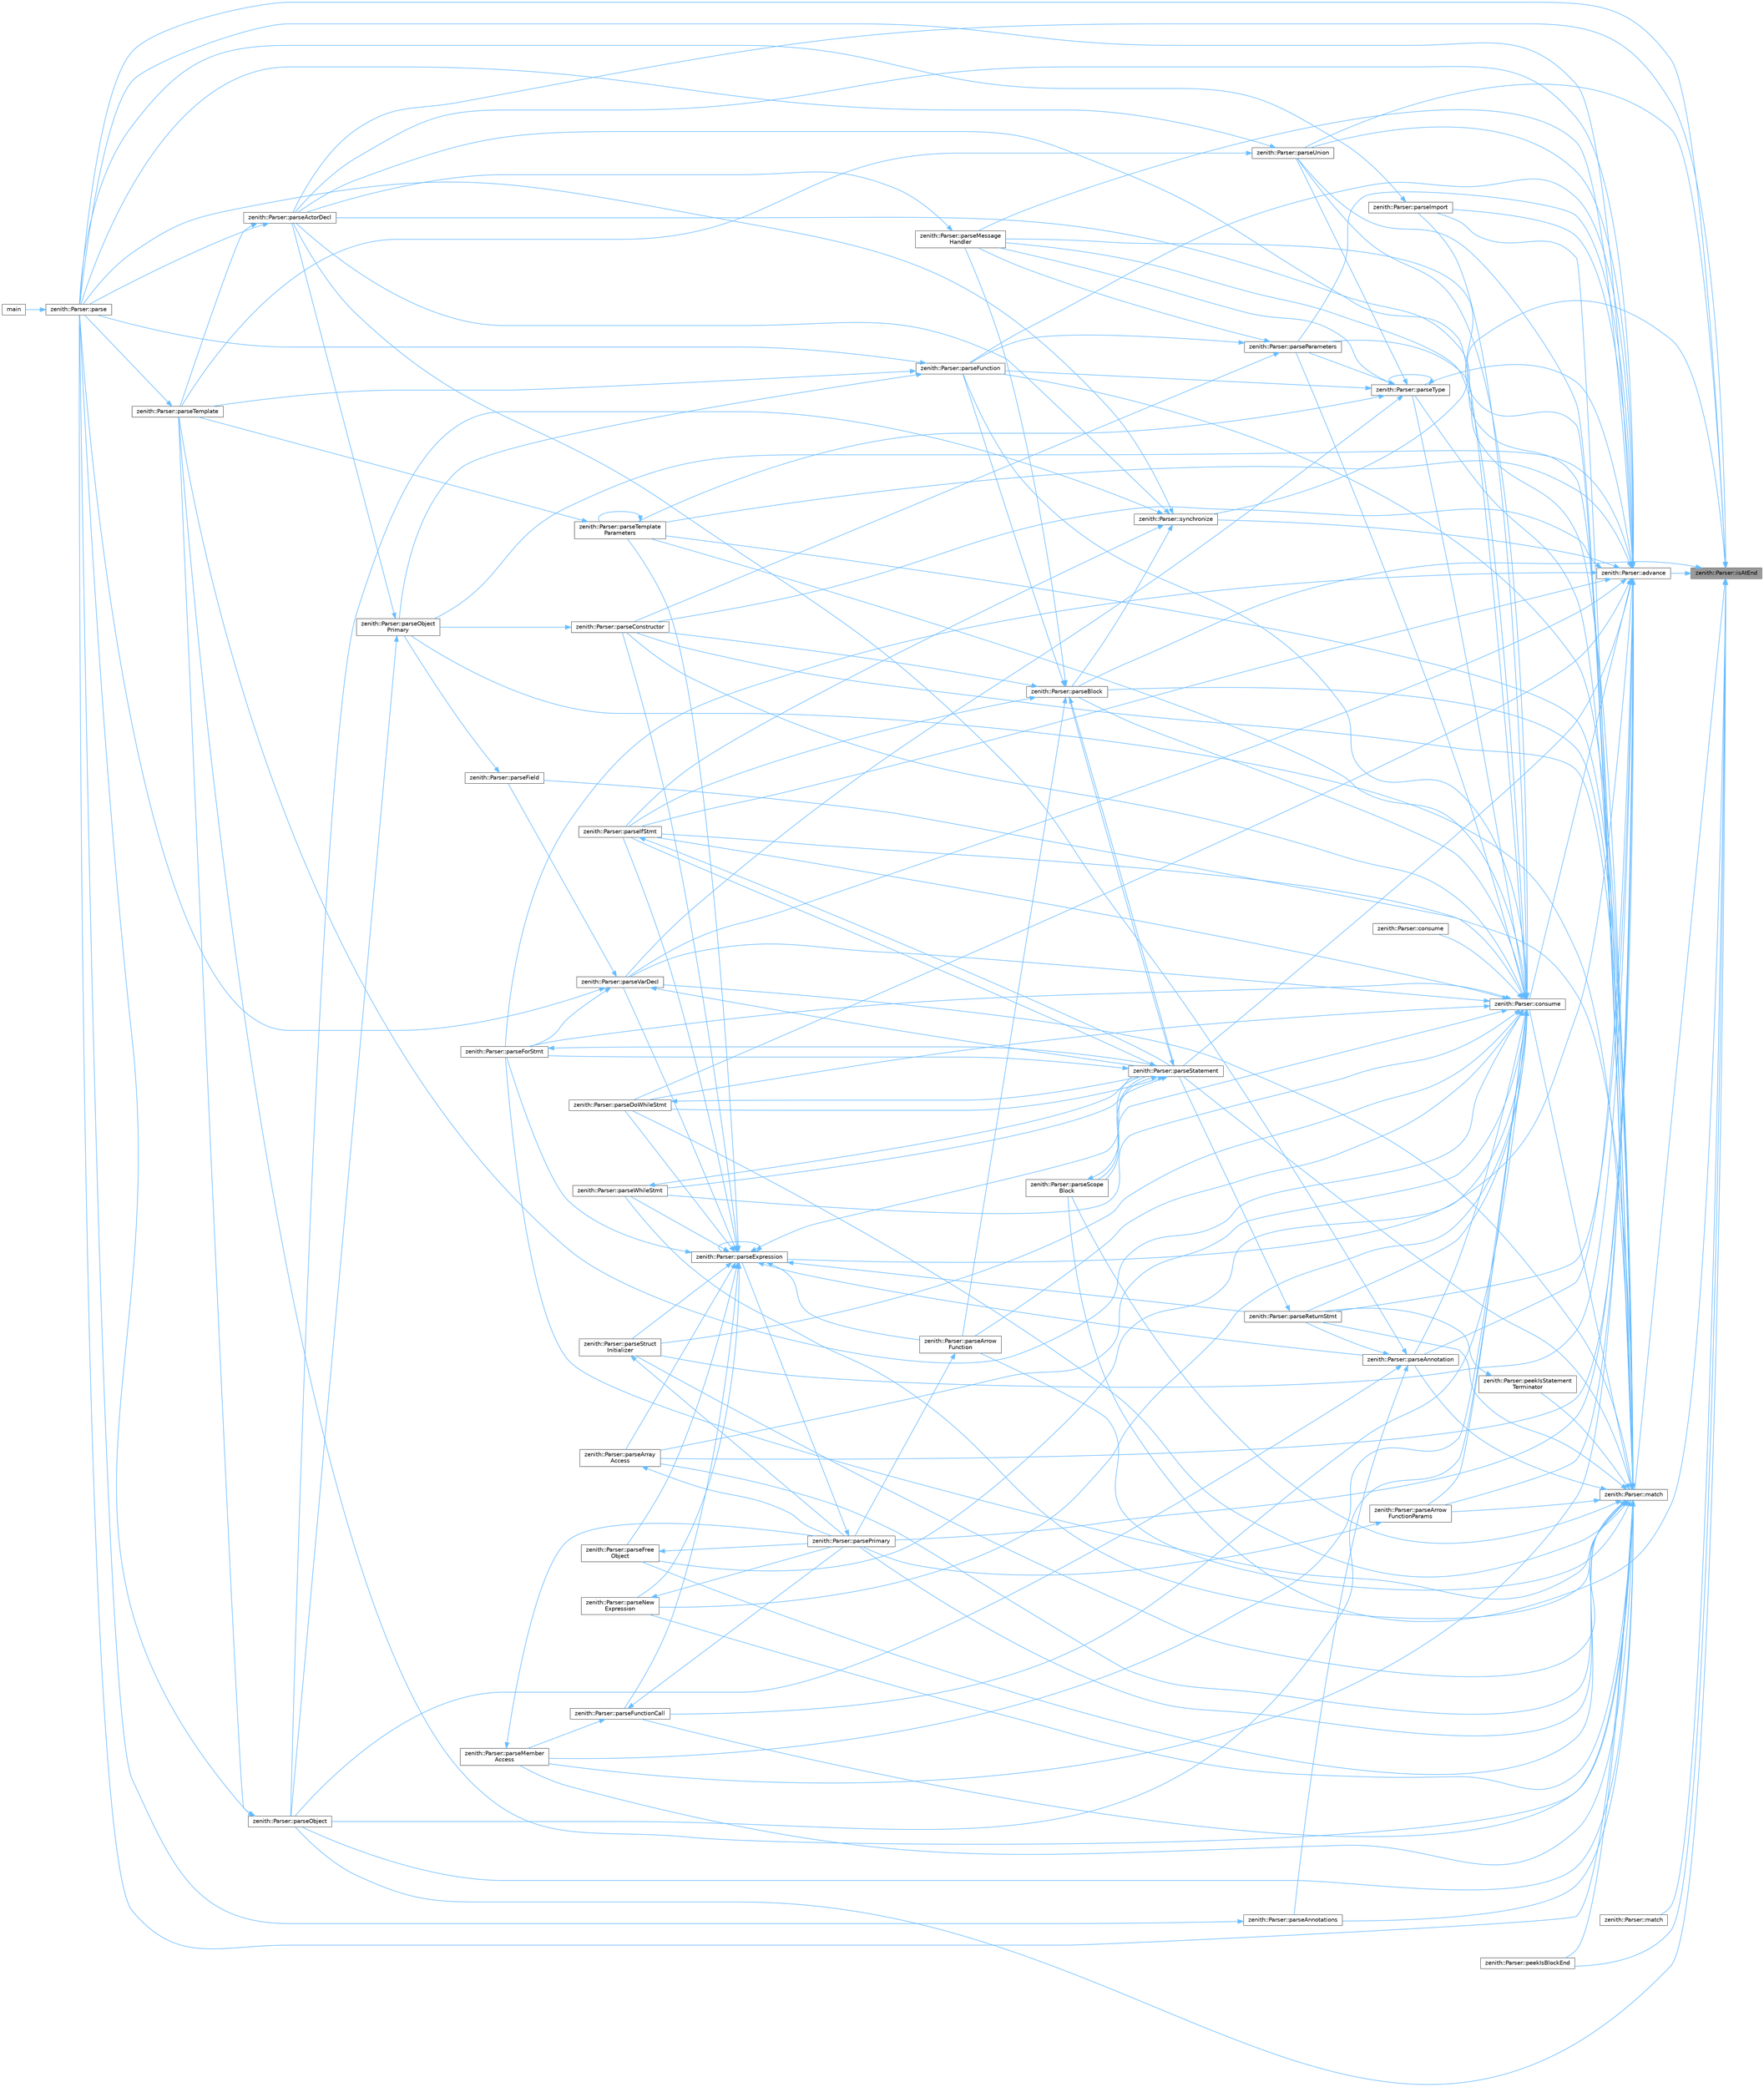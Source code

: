 digraph "zenith::Parser::isAtEnd"
{
 // LATEX_PDF_SIZE
  bgcolor="transparent";
  edge [fontname=Helvetica,fontsize=10,labelfontname=Helvetica,labelfontsize=10];
  node [fontname=Helvetica,fontsize=10,shape=box,height=0.2,width=0.4];
  rankdir="RL";
  Node1 [id="Node000001",label="zenith::Parser::isAtEnd",height=0.2,width=0.4,color="gray40", fillcolor="grey60", style="filled", fontcolor="black",tooltip=" "];
  Node1 -> Node2 [id="edge1_Node000001_Node000002",dir="back",color="steelblue1",style="solid",tooltip=" "];
  Node2 [id="Node000002",label="zenith::Parser::advance",height=0.2,width=0.4,color="grey40", fillcolor="white", style="filled",URL="$classzenith_1_1_parser.html#a9639927866a398781d4c1d205da431d8",tooltip=" "];
  Node2 -> Node3 [id="edge2_Node000002_Node000003",dir="back",color="steelblue1",style="solid",tooltip=" "];
  Node3 [id="Node000003",label="zenith::Parser::consume",height=0.2,width=0.4,color="grey40", fillcolor="white", style="filled",URL="$classzenith_1_1_parser.html#a729f5bdd53b7be97e8f5f3fb28f64249",tooltip=" "];
  Node3 -> Node4 [id="edge3_Node000003_Node000004",dir="back",color="steelblue1",style="solid",tooltip=" "];
  Node4 [id="Node000004",label="zenith::Parser::consume",height=0.2,width=0.4,color="grey40", fillcolor="white", style="filled",URL="$classzenith_1_1_parser.html#ae8bea8eb42ace787099de87aa294dd33",tooltip=" "];
  Node3 -> Node5 [id="edge4_Node000003_Node000005",dir="back",color="steelblue1",style="solid",tooltip=" "];
  Node5 [id="Node000005",label="zenith::Parser::parseActorDecl",height=0.2,width=0.4,color="grey40", fillcolor="white", style="filled",URL="$classzenith_1_1_parser.html#add98eda497298f55d63689af29839db6",tooltip=" "];
  Node5 -> Node6 [id="edge5_Node000005_Node000006",dir="back",color="steelblue1",style="solid",tooltip=" "];
  Node6 [id="Node000006",label="zenith::Parser::parse",height=0.2,width=0.4,color="grey40", fillcolor="white", style="filled",URL="$classzenith_1_1_parser.html#ad56141bb79abcda2cb032137f51d44c6",tooltip=" "];
  Node6 -> Node7 [id="edge6_Node000006_Node000007",dir="back",color="steelblue1",style="solid",tooltip=" "];
  Node7 [id="Node000007",label="main",height=0.2,width=0.4,color="grey40", fillcolor="white", style="filled",URL="$main_8cpp.html#a0ddf1224851353fc92bfbff6f499fa97",tooltip=" "];
  Node5 -> Node8 [id="edge7_Node000005_Node000008",dir="back",color="steelblue1",style="solid",tooltip=" "];
  Node8 [id="Node000008",label="zenith::Parser::parseTemplate",height=0.2,width=0.4,color="grey40", fillcolor="white", style="filled",URL="$classzenith_1_1_parser.html#ac8ba31b8067fb7325c47b2b85e51abe1",tooltip=" "];
  Node8 -> Node6 [id="edge8_Node000008_Node000006",dir="back",color="steelblue1",style="solid",tooltip=" "];
  Node3 -> Node9 [id="edge9_Node000003_Node000009",dir="back",color="steelblue1",style="solid",tooltip=" "];
  Node9 [id="Node000009",label="zenith::Parser::parseAnnotation",height=0.2,width=0.4,color="grey40", fillcolor="white", style="filled",URL="$classzenith_1_1_parser.html#afff2e82900309df63d9aa89f4d3e31d6",tooltip=" "];
  Node9 -> Node5 [id="edge10_Node000009_Node000005",dir="back",color="steelblue1",style="solid",tooltip=" "];
  Node9 -> Node10 [id="edge11_Node000009_Node000010",dir="back",color="steelblue1",style="solid",tooltip=" "];
  Node10 [id="Node000010",label="zenith::Parser::parseAnnotations",height=0.2,width=0.4,color="grey40", fillcolor="white", style="filled",URL="$classzenith_1_1_parser.html#a13606ea02073ecca24a045f676b58518",tooltip=" "];
  Node10 -> Node6 [id="edge12_Node000010_Node000006",dir="back",color="steelblue1",style="solid",tooltip=" "];
  Node9 -> Node11 [id="edge13_Node000009_Node000011",dir="back",color="steelblue1",style="solid",tooltip=" "];
  Node11 [id="Node000011",label="zenith::Parser::parseObject",height=0.2,width=0.4,color="grey40", fillcolor="white", style="filled",URL="$classzenith_1_1_parser.html#abfe2e0682adcad95cc77595ec52bd4da",tooltip=" "];
  Node11 -> Node6 [id="edge14_Node000011_Node000006",dir="back",color="steelblue1",style="solid",tooltip=" "];
  Node11 -> Node8 [id="edge15_Node000011_Node000008",dir="back",color="steelblue1",style="solid",tooltip=" "];
  Node9 -> Node12 [id="edge16_Node000009_Node000012",dir="back",color="steelblue1",style="solid",tooltip=" "];
  Node12 [id="Node000012",label="zenith::Parser::parseReturnStmt",height=0.2,width=0.4,color="grey40", fillcolor="white", style="filled",URL="$classzenith_1_1_parser.html#a5e026e55d4a57bea1b5ffa7d3b5e93a8",tooltip=" "];
  Node12 -> Node13 [id="edge17_Node000012_Node000013",dir="back",color="steelblue1",style="solid",tooltip=" "];
  Node13 [id="Node000013",label="zenith::Parser::parseStatement",height=0.2,width=0.4,color="grey40", fillcolor="white", style="filled",URL="$classzenith_1_1_parser.html#ada8dc19e8cb4a0f1b37d3ef6a2eb3f9d",tooltip=" "];
  Node13 -> Node14 [id="edge18_Node000013_Node000014",dir="back",color="steelblue1",style="solid",tooltip=" "];
  Node14 [id="Node000014",label="zenith::Parser::parseBlock",height=0.2,width=0.4,color="grey40", fillcolor="white", style="filled",URL="$classzenith_1_1_parser.html#afed5c18e77fc012fe5db9f9e6175e642",tooltip=" "];
  Node14 -> Node15 [id="edge19_Node000014_Node000015",dir="back",color="steelblue1",style="solid",tooltip=" "];
  Node15 [id="Node000015",label="zenith::Parser::parseArrow\lFunction",height=0.2,width=0.4,color="grey40", fillcolor="white", style="filled",URL="$classzenith_1_1_parser.html#a7ea0f8e309ed2fbdf1a9e2ebfa2fbf8d",tooltip=" "];
  Node15 -> Node16 [id="edge20_Node000015_Node000016",dir="back",color="steelblue1",style="solid",tooltip=" "];
  Node16 [id="Node000016",label="zenith::Parser::parsePrimary",height=0.2,width=0.4,color="grey40", fillcolor="white", style="filled",URL="$classzenith_1_1_parser.html#a9425b18adfbb62629ae5ea654addc7cb",tooltip=" "];
  Node16 -> Node17 [id="edge21_Node000016_Node000017",dir="back",color="steelblue1",style="solid",tooltip=" "];
  Node17 [id="Node000017",label="zenith::Parser::parseExpression",height=0.2,width=0.4,color="grey40", fillcolor="white", style="filled",URL="$classzenith_1_1_parser.html#a239906fd51d54598f6d3dcc18d97b6b9",tooltip=" "];
  Node17 -> Node9 [id="edge22_Node000017_Node000009",dir="back",color="steelblue1",style="solid",tooltip=" "];
  Node17 -> Node18 [id="edge23_Node000017_Node000018",dir="back",color="steelblue1",style="solid",tooltip=" "];
  Node18 [id="Node000018",label="zenith::Parser::parseArray\lAccess",height=0.2,width=0.4,color="grey40", fillcolor="white", style="filled",URL="$classzenith_1_1_parser.html#ad32b5cfe98f909cade9216d65b046f58",tooltip=" "];
  Node18 -> Node16 [id="edge24_Node000018_Node000016",dir="back",color="steelblue1",style="solid",tooltip=" "];
  Node17 -> Node15 [id="edge25_Node000017_Node000015",dir="back",color="steelblue1",style="solid",tooltip=" "];
  Node17 -> Node19 [id="edge26_Node000017_Node000019",dir="back",color="steelblue1",style="solid",tooltip=" "];
  Node19 [id="Node000019",label="zenith::Parser::parseConstructor",height=0.2,width=0.4,color="grey40", fillcolor="white", style="filled",URL="$classzenith_1_1_parser.html#ae37a2b420e456af55c07efd04676b4af",tooltip=" "];
  Node19 -> Node20 [id="edge27_Node000019_Node000020",dir="back",color="steelblue1",style="solid",tooltip=" "];
  Node20 [id="Node000020",label="zenith::Parser::parseObject\lPrimary",height=0.2,width=0.4,color="grey40", fillcolor="white", style="filled",URL="$classzenith_1_1_parser.html#a74f0f075ac6a9a7935b8b0b20bd1f3ef",tooltip=" "];
  Node20 -> Node5 [id="edge28_Node000020_Node000005",dir="back",color="steelblue1",style="solid",tooltip=" "];
  Node20 -> Node11 [id="edge29_Node000020_Node000011",dir="back",color="steelblue1",style="solid",tooltip=" "];
  Node17 -> Node21 [id="edge30_Node000017_Node000021",dir="back",color="steelblue1",style="solid",tooltip=" "];
  Node21 [id="Node000021",label="zenith::Parser::parseDoWhileStmt",height=0.2,width=0.4,color="grey40", fillcolor="white", style="filled",URL="$classzenith_1_1_parser.html#a17d038fc7ad2c0dac1b038889f4426ca",tooltip=" "];
  Node21 -> Node13 [id="edge31_Node000021_Node000013",dir="back",color="steelblue1",style="solid",tooltip=" "];
  Node17 -> Node17 [id="edge32_Node000017_Node000017",dir="back",color="steelblue1",style="solid",tooltip=" "];
  Node17 -> Node22 [id="edge33_Node000017_Node000022",dir="back",color="steelblue1",style="solid",tooltip=" "];
  Node22 [id="Node000022",label="zenith::Parser::parseForStmt",height=0.2,width=0.4,color="grey40", fillcolor="white", style="filled",URL="$classzenith_1_1_parser.html#ab8ae32b49e1a7d1492f14c6b381aa52b",tooltip=" "];
  Node22 -> Node13 [id="edge34_Node000022_Node000013",dir="back",color="steelblue1",style="solid",tooltip=" "];
  Node17 -> Node23 [id="edge35_Node000017_Node000023",dir="back",color="steelblue1",style="solid",tooltip=" "];
  Node23 [id="Node000023",label="zenith::Parser::parseFree\lObject",height=0.2,width=0.4,color="grey40", fillcolor="white", style="filled",URL="$classzenith_1_1_parser.html#a697fe5477ca0023efdefd6e66f4e0a49",tooltip=" "];
  Node23 -> Node16 [id="edge36_Node000023_Node000016",dir="back",color="steelblue1",style="solid",tooltip=" "];
  Node17 -> Node24 [id="edge37_Node000017_Node000024",dir="back",color="steelblue1",style="solid",tooltip=" "];
  Node24 [id="Node000024",label="zenith::Parser::parseFunctionCall",height=0.2,width=0.4,color="grey40", fillcolor="white", style="filled",URL="$classzenith_1_1_parser.html#ae2442c2e624e13794605b1ff56047ee8",tooltip=" "];
  Node24 -> Node25 [id="edge38_Node000024_Node000025",dir="back",color="steelblue1",style="solid",tooltip=" "];
  Node25 [id="Node000025",label="zenith::Parser::parseMember\lAccess",height=0.2,width=0.4,color="grey40", fillcolor="white", style="filled",URL="$classzenith_1_1_parser.html#a5f581f39453bce8e553d9d96c5c8d0d2",tooltip=" "];
  Node25 -> Node16 [id="edge39_Node000025_Node000016",dir="back",color="steelblue1",style="solid",tooltip=" "];
  Node24 -> Node16 [id="edge40_Node000024_Node000016",dir="back",color="steelblue1",style="solid",tooltip=" "];
  Node17 -> Node26 [id="edge41_Node000017_Node000026",dir="back",color="steelblue1",style="solid",tooltip=" "];
  Node26 [id="Node000026",label="zenith::Parser::parseIfStmt",height=0.2,width=0.4,color="grey40", fillcolor="white", style="filled",URL="$classzenith_1_1_parser.html#a6086729ddce119c88e10fe622d069d8f",tooltip=" "];
  Node26 -> Node13 [id="edge42_Node000026_Node000013",dir="back",color="steelblue1",style="solid",tooltip=" "];
  Node17 -> Node27 [id="edge43_Node000017_Node000027",dir="back",color="steelblue1",style="solid",tooltip=" "];
  Node27 [id="Node000027",label="zenith::Parser::parseNew\lExpression",height=0.2,width=0.4,color="grey40", fillcolor="white", style="filled",URL="$classzenith_1_1_parser.html#aa984ed730ca80620a7033d259b6faea5",tooltip=" "];
  Node27 -> Node16 [id="edge44_Node000027_Node000016",dir="back",color="steelblue1",style="solid",tooltip=" "];
  Node17 -> Node12 [id="edge45_Node000017_Node000012",dir="back",color="steelblue1",style="solid",tooltip=" "];
  Node17 -> Node13 [id="edge46_Node000017_Node000013",dir="back",color="steelblue1",style="solid",tooltip=" "];
  Node17 -> Node28 [id="edge47_Node000017_Node000028",dir="back",color="steelblue1",style="solid",tooltip=" "];
  Node28 [id="Node000028",label="zenith::Parser::parseStruct\lInitializer",height=0.2,width=0.4,color="grey40", fillcolor="white", style="filled",URL="$classzenith_1_1_parser.html#a4646bbfa2a663abbc777ae26d44e9522",tooltip=" "];
  Node28 -> Node16 [id="edge48_Node000028_Node000016",dir="back",color="steelblue1",style="solid",tooltip=" "];
  Node17 -> Node29 [id="edge49_Node000017_Node000029",dir="back",color="steelblue1",style="solid",tooltip=" "];
  Node29 [id="Node000029",label="zenith::Parser::parseTemplate\lParameters",height=0.2,width=0.4,color="grey40", fillcolor="white", style="filled",URL="$classzenith_1_1_parser.html#aa809de3ebc29d840ad9bc99c0b6ce956",tooltip=" "];
  Node29 -> Node8 [id="edge50_Node000029_Node000008",dir="back",color="steelblue1",style="solid",tooltip=" "];
  Node29 -> Node29 [id="edge51_Node000029_Node000029",dir="back",color="steelblue1",style="solid",tooltip=" "];
  Node17 -> Node30 [id="edge52_Node000017_Node000030",dir="back",color="steelblue1",style="solid",tooltip=" "];
  Node30 [id="Node000030",label="zenith::Parser::parseVarDecl",height=0.2,width=0.4,color="grey40", fillcolor="white", style="filled",URL="$classzenith_1_1_parser.html#a4846f1e07a0155bb95bfee2888cd4e49",tooltip=" "];
  Node30 -> Node6 [id="edge53_Node000030_Node000006",dir="back",color="steelblue1",style="solid",tooltip=" "];
  Node30 -> Node31 [id="edge54_Node000030_Node000031",dir="back",color="steelblue1",style="solid",tooltip=" "];
  Node31 [id="Node000031",label="zenith::Parser::parseField",height=0.2,width=0.4,color="grey40", fillcolor="white", style="filled",URL="$classzenith_1_1_parser.html#a12db59c0397e2ec966e47382f55b4ab8",tooltip=" "];
  Node31 -> Node20 [id="edge55_Node000031_Node000020",dir="back",color="steelblue1",style="solid",tooltip=" "];
  Node30 -> Node22 [id="edge56_Node000030_Node000022",dir="back",color="steelblue1",style="solid",tooltip=" "];
  Node30 -> Node13 [id="edge57_Node000030_Node000013",dir="back",color="steelblue1",style="solid",tooltip=" "];
  Node17 -> Node32 [id="edge58_Node000017_Node000032",dir="back",color="steelblue1",style="solid",tooltip=" "];
  Node32 [id="Node000032",label="zenith::Parser::parseWhileStmt",height=0.2,width=0.4,color="grey40", fillcolor="white", style="filled",URL="$classzenith_1_1_parser.html#a6f8fd13014d6a0e82f53ce08a8f9766d",tooltip=" "];
  Node32 -> Node13 [id="edge59_Node000032_Node000013",dir="back",color="steelblue1",style="solid",tooltip=" "];
  Node14 -> Node19 [id="edge60_Node000014_Node000019",dir="back",color="steelblue1",style="solid",tooltip=" "];
  Node14 -> Node33 [id="edge61_Node000014_Node000033",dir="back",color="steelblue1",style="solid",tooltip=" "];
  Node33 [id="Node000033",label="zenith::Parser::parseFunction",height=0.2,width=0.4,color="grey40", fillcolor="white", style="filled",URL="$classzenith_1_1_parser.html#a8647a213885b6a7d25032d40410f827b",tooltip=" "];
  Node33 -> Node6 [id="edge62_Node000033_Node000006",dir="back",color="steelblue1",style="solid",tooltip=" "];
  Node33 -> Node20 [id="edge63_Node000033_Node000020",dir="back",color="steelblue1",style="solid",tooltip=" "];
  Node33 -> Node8 [id="edge64_Node000033_Node000008",dir="back",color="steelblue1",style="solid",tooltip=" "];
  Node14 -> Node26 [id="edge65_Node000014_Node000026",dir="back",color="steelblue1",style="solid",tooltip=" "];
  Node14 -> Node34 [id="edge66_Node000014_Node000034",dir="back",color="steelblue1",style="solid",tooltip=" "];
  Node34 [id="Node000034",label="zenith::Parser::parseMessage\lHandler",height=0.2,width=0.4,color="grey40", fillcolor="white", style="filled",URL="$classzenith_1_1_parser.html#a78d55766725bfdd0c7b718adf355eee3",tooltip=" "];
  Node34 -> Node5 [id="edge67_Node000034_Node000005",dir="back",color="steelblue1",style="solid",tooltip=" "];
  Node14 -> Node13 [id="edge68_Node000014_Node000013",dir="back",color="steelblue1",style="solid",tooltip=" "];
  Node13 -> Node21 [id="edge69_Node000013_Node000021",dir="back",color="steelblue1",style="solid",tooltip=" "];
  Node13 -> Node22 [id="edge70_Node000013_Node000022",dir="back",color="steelblue1",style="solid",tooltip=" "];
  Node13 -> Node26 [id="edge71_Node000013_Node000026",dir="back",color="steelblue1",style="solid",tooltip=" "];
  Node13 -> Node35 [id="edge72_Node000013_Node000035",dir="back",color="steelblue1",style="solid",tooltip=" "];
  Node35 [id="Node000035",label="zenith::Parser::parseScope\lBlock",height=0.2,width=0.4,color="grey40", fillcolor="white", style="filled",URL="$classzenith_1_1_parser.html#acd4ccda2b4a409498daa93e31f2bc23f",tooltip=" "];
  Node35 -> Node13 [id="edge73_Node000035_Node000013",dir="back",color="steelblue1",style="solid",tooltip=" "];
  Node13 -> Node32 [id="edge74_Node000013_Node000032",dir="back",color="steelblue1",style="solid",tooltip=" "];
  Node3 -> Node18 [id="edge75_Node000003_Node000018",dir="back",color="steelblue1",style="solid",tooltip=" "];
  Node3 -> Node15 [id="edge76_Node000003_Node000015",dir="back",color="steelblue1",style="solid",tooltip=" "];
  Node3 -> Node36 [id="edge77_Node000003_Node000036",dir="back",color="steelblue1",style="solid",tooltip=" "];
  Node36 [id="Node000036",label="zenith::Parser::parseArrow\lFunctionParams",height=0.2,width=0.4,color="grey40", fillcolor="white", style="filled",URL="$classzenith_1_1_parser.html#adfd7efe9485b95d3c1d2acbcec912527",tooltip=" "];
  Node36 -> Node16 [id="edge78_Node000036_Node000016",dir="back",color="steelblue1",style="solid",tooltip=" "];
  Node3 -> Node14 [id="edge79_Node000003_Node000014",dir="back",color="steelblue1",style="solid",tooltip=" "];
  Node3 -> Node19 [id="edge80_Node000003_Node000019",dir="back",color="steelblue1",style="solid",tooltip=" "];
  Node3 -> Node21 [id="edge81_Node000003_Node000021",dir="back",color="steelblue1",style="solid",tooltip=" "];
  Node3 -> Node31 [id="edge82_Node000003_Node000031",dir="back",color="steelblue1",style="solid",tooltip=" "];
  Node3 -> Node22 [id="edge83_Node000003_Node000022",dir="back",color="steelblue1",style="solid",tooltip=" "];
  Node3 -> Node23 [id="edge84_Node000003_Node000023",dir="back",color="steelblue1",style="solid",tooltip=" "];
  Node3 -> Node33 [id="edge85_Node000003_Node000033",dir="back",color="steelblue1",style="solid",tooltip=" "];
  Node3 -> Node24 [id="edge86_Node000003_Node000024",dir="back",color="steelblue1",style="solid",tooltip=" "];
  Node3 -> Node26 [id="edge87_Node000003_Node000026",dir="back",color="steelblue1",style="solid",tooltip=" "];
  Node3 -> Node37 [id="edge88_Node000003_Node000037",dir="back",color="steelblue1",style="solid",tooltip=" "];
  Node37 [id="Node000037",label="zenith::Parser::parseImport",height=0.2,width=0.4,color="grey40", fillcolor="white", style="filled",URL="$classzenith_1_1_parser.html#aa2c23a02757aec41431ae82e56c860d8",tooltip=" "];
  Node37 -> Node6 [id="edge89_Node000037_Node000006",dir="back",color="steelblue1",style="solid",tooltip=" "];
  Node3 -> Node25 [id="edge90_Node000003_Node000025",dir="back",color="steelblue1",style="solid",tooltip=" "];
  Node3 -> Node34 [id="edge91_Node000003_Node000034",dir="back",color="steelblue1",style="solid",tooltip=" "];
  Node3 -> Node27 [id="edge92_Node000003_Node000027",dir="back",color="steelblue1",style="solid",tooltip=" "];
  Node3 -> Node11 [id="edge93_Node000003_Node000011",dir="back",color="steelblue1",style="solid",tooltip=" "];
  Node3 -> Node38 [id="edge94_Node000003_Node000038",dir="back",color="steelblue1",style="solid",tooltip=" "];
  Node38 [id="Node000038",label="zenith::Parser::parseParameters",height=0.2,width=0.4,color="grey40", fillcolor="white", style="filled",URL="$classzenith_1_1_parser.html#ae6835a329d4b3f36036803ea2c8968fb",tooltip=" "];
  Node38 -> Node19 [id="edge95_Node000038_Node000019",dir="back",color="steelblue1",style="solid",tooltip=" "];
  Node38 -> Node33 [id="edge96_Node000038_Node000033",dir="back",color="steelblue1",style="solid",tooltip=" "];
  Node38 -> Node34 [id="edge97_Node000038_Node000034",dir="back",color="steelblue1",style="solid",tooltip=" "];
  Node3 -> Node12 [id="edge98_Node000003_Node000012",dir="back",color="steelblue1",style="solid",tooltip=" "];
  Node3 -> Node35 [id="edge99_Node000003_Node000035",dir="back",color="steelblue1",style="solid",tooltip=" "];
  Node3 -> Node28 [id="edge100_Node000003_Node000028",dir="back",color="steelblue1",style="solid",tooltip=" "];
  Node3 -> Node8 [id="edge101_Node000003_Node000008",dir="back",color="steelblue1",style="solid",tooltip=" "];
  Node3 -> Node29 [id="edge102_Node000003_Node000029",dir="back",color="steelblue1",style="solid",tooltip=" "];
  Node3 -> Node39 [id="edge103_Node000003_Node000039",dir="back",color="steelblue1",style="solid",tooltip=" "];
  Node39 [id="Node000039",label="zenith::Parser::parseType",height=0.2,width=0.4,color="grey40", fillcolor="white", style="filled",URL="$classzenith_1_1_parser.html#a62bb32082ed32f00e6071e1acc026ea1",tooltip=" "];
  Node39 -> Node33 [id="edge104_Node000039_Node000033",dir="back",color="steelblue1",style="solid",tooltip=" "];
  Node39 -> Node34 [id="edge105_Node000039_Node000034",dir="back",color="steelblue1",style="solid",tooltip=" "];
  Node39 -> Node38 [id="edge106_Node000039_Node000038",dir="back",color="steelblue1",style="solid",tooltip=" "];
  Node39 -> Node29 [id="edge107_Node000039_Node000029",dir="back",color="steelblue1",style="solid",tooltip=" "];
  Node39 -> Node39 [id="edge108_Node000039_Node000039",dir="back",color="steelblue1",style="solid",tooltip=" "];
  Node39 -> Node40 [id="edge109_Node000039_Node000040",dir="back",color="steelblue1",style="solid",tooltip=" "];
  Node40 [id="Node000040",label="zenith::Parser::parseUnion",height=0.2,width=0.4,color="grey40", fillcolor="white", style="filled",URL="$classzenith_1_1_parser.html#a9031c6a60032c4c39e764cea8945fd11",tooltip=" "];
  Node40 -> Node6 [id="edge110_Node000040_Node000006",dir="back",color="steelblue1",style="solid",tooltip=" "];
  Node40 -> Node8 [id="edge111_Node000040_Node000008",dir="back",color="steelblue1",style="solid",tooltip=" "];
  Node39 -> Node30 [id="edge112_Node000039_Node000030",dir="back",color="steelblue1",style="solid",tooltip=" "];
  Node3 -> Node40 [id="edge113_Node000003_Node000040",dir="back",color="steelblue1",style="solid",tooltip=" "];
  Node3 -> Node30 [id="edge114_Node000003_Node000030",dir="back",color="steelblue1",style="solid",tooltip=" "];
  Node3 -> Node32 [id="edge115_Node000003_Node000032",dir="back",color="steelblue1",style="solid",tooltip=" "];
  Node2 -> Node6 [id="edge116_Node000002_Node000006",dir="back",color="steelblue1",style="solid",tooltip=" "];
  Node2 -> Node5 [id="edge117_Node000002_Node000005",dir="back",color="steelblue1",style="solid",tooltip=" "];
  Node2 -> Node9 [id="edge118_Node000002_Node000009",dir="back",color="steelblue1",style="solid",tooltip=" "];
  Node2 -> Node18 [id="edge119_Node000002_Node000018",dir="back",color="steelblue1",style="solid",tooltip=" "];
  Node2 -> Node36 [id="edge120_Node000002_Node000036",dir="back",color="steelblue1",style="solid",tooltip=" "];
  Node2 -> Node19 [id="edge121_Node000002_Node000019",dir="back",color="steelblue1",style="solid",tooltip=" "];
  Node2 -> Node21 [id="edge122_Node000002_Node000021",dir="back",color="steelblue1",style="solid",tooltip=" "];
  Node2 -> Node17 [id="edge123_Node000002_Node000017",dir="back",color="steelblue1",style="solid",tooltip=" "];
  Node2 -> Node22 [id="edge124_Node000002_Node000022",dir="back",color="steelblue1",style="solid",tooltip=" "];
  Node2 -> Node33 [id="edge125_Node000002_Node000033",dir="back",color="steelblue1",style="solid",tooltip=" "];
  Node2 -> Node26 [id="edge126_Node000002_Node000026",dir="back",color="steelblue1",style="solid",tooltip=" "];
  Node2 -> Node37 [id="edge127_Node000002_Node000037",dir="back",color="steelblue1",style="solid",tooltip=" "];
  Node2 -> Node25 [id="edge128_Node000002_Node000025",dir="back",color="steelblue1",style="solid",tooltip=" "];
  Node2 -> Node34 [id="edge129_Node000002_Node000034",dir="back",color="steelblue1",style="solid",tooltip=" "];
  Node2 -> Node20 [id="edge130_Node000002_Node000020",dir="back",color="steelblue1",style="solid",tooltip=" "];
  Node2 -> Node38 [id="edge131_Node000002_Node000038",dir="back",color="steelblue1",style="solid",tooltip=" "];
  Node2 -> Node16 [id="edge132_Node000002_Node000016",dir="back",color="steelblue1",style="solid",tooltip=" "];
  Node2 -> Node12 [id="edge133_Node000002_Node000012",dir="back",color="steelblue1",style="solid",tooltip=" "];
  Node2 -> Node13 [id="edge134_Node000002_Node000013",dir="back",color="steelblue1",style="solid",tooltip=" "];
  Node2 -> Node28 [id="edge135_Node000002_Node000028",dir="back",color="steelblue1",style="solid",tooltip=" "];
  Node2 -> Node29 [id="edge136_Node000002_Node000029",dir="back",color="steelblue1",style="solid",tooltip=" "];
  Node2 -> Node39 [id="edge137_Node000002_Node000039",dir="back",color="steelblue1",style="solid",tooltip=" "];
  Node2 -> Node40 [id="edge138_Node000002_Node000040",dir="back",color="steelblue1",style="solid",tooltip=" "];
  Node2 -> Node30 [id="edge139_Node000002_Node000030",dir="back",color="steelblue1",style="solid",tooltip=" "];
  Node2 -> Node41 [id="edge140_Node000002_Node000041",dir="back",color="steelblue1",style="solid",tooltip=" "];
  Node41 [id="Node000041",label="zenith::Parser::synchronize",height=0.2,width=0.4,color="grey40", fillcolor="white", style="filled",URL="$classzenith_1_1_parser.html#a09ca7eb4b886643cc7673062713a718f",tooltip=" "];
  Node41 -> Node6 [id="edge141_Node000041_Node000006",dir="back",color="steelblue1",style="solid",tooltip=" "];
  Node41 -> Node5 [id="edge142_Node000041_Node000005",dir="back",color="steelblue1",style="solid",tooltip=" "];
  Node41 -> Node14 [id="edge143_Node000041_Node000014",dir="back",color="steelblue1",style="solid",tooltip=" "];
  Node41 -> Node26 [id="edge144_Node000041_Node000026",dir="back",color="steelblue1",style="solid",tooltip=" "];
  Node41 -> Node11 [id="edge145_Node000041_Node000011",dir="back",color="steelblue1",style="solid",tooltip=" "];
  Node1 -> Node42 [id="edge146_Node000001_Node000042",dir="back",color="steelblue1",style="solid",tooltip=" "];
  Node42 [id="Node000042",label="zenith::Parser::match",height=0.2,width=0.4,color="grey40", fillcolor="white", style="filled",URL="$classzenith_1_1_parser.html#a15addf71e2d9b8ecc8afcd3b4a56fe33",tooltip=" "];
  Node1 -> Node43 [id="edge147_Node000001_Node000043",dir="back",color="steelblue1",style="solid",tooltip=" "];
  Node43 [id="Node000043",label="zenith::Parser::match",height=0.2,width=0.4,color="grey40", fillcolor="white", style="filled",URL="$classzenith_1_1_parser.html#a6a8b25ba2a7a7f371a02b1419121e8cb",tooltip=" "];
  Node43 -> Node3 [id="edge148_Node000043_Node000003",dir="back",color="steelblue1",style="solid",tooltip=" "];
  Node43 -> Node6 [id="edge149_Node000043_Node000006",dir="back",color="steelblue1",style="solid",tooltip=" "];
  Node43 -> Node5 [id="edge150_Node000043_Node000005",dir="back",color="steelblue1",style="solid",tooltip=" "];
  Node43 -> Node9 [id="edge151_Node000043_Node000009",dir="back",color="steelblue1",style="solid",tooltip=" "];
  Node43 -> Node10 [id="edge152_Node000043_Node000010",dir="back",color="steelblue1",style="solid",tooltip=" "];
  Node43 -> Node18 [id="edge153_Node000043_Node000018",dir="back",color="steelblue1",style="solid",tooltip=" "];
  Node43 -> Node15 [id="edge154_Node000043_Node000015",dir="back",color="steelblue1",style="solid",tooltip=" "];
  Node43 -> Node36 [id="edge155_Node000043_Node000036",dir="back",color="steelblue1",style="solid",tooltip=" "];
  Node43 -> Node14 [id="edge156_Node000043_Node000014",dir="back",color="steelblue1",style="solid",tooltip=" "];
  Node43 -> Node19 [id="edge157_Node000043_Node000019",dir="back",color="steelblue1",style="solid",tooltip=" "];
  Node43 -> Node21 [id="edge158_Node000043_Node000021",dir="back",color="steelblue1",style="solid",tooltip=" "];
  Node43 -> Node22 [id="edge159_Node000043_Node000022",dir="back",color="steelblue1",style="solid",tooltip=" "];
  Node43 -> Node23 [id="edge160_Node000043_Node000023",dir="back",color="steelblue1",style="solid",tooltip=" "];
  Node43 -> Node33 [id="edge161_Node000043_Node000033",dir="back",color="steelblue1",style="solid",tooltip=" "];
  Node43 -> Node24 [id="edge162_Node000043_Node000024",dir="back",color="steelblue1",style="solid",tooltip=" "];
  Node43 -> Node26 [id="edge163_Node000043_Node000026",dir="back",color="steelblue1",style="solid",tooltip=" "];
  Node43 -> Node37 [id="edge164_Node000043_Node000037",dir="back",color="steelblue1",style="solid",tooltip=" "];
  Node43 -> Node25 [id="edge165_Node000043_Node000025",dir="back",color="steelblue1",style="solid",tooltip=" "];
  Node43 -> Node34 [id="edge166_Node000043_Node000034",dir="back",color="steelblue1",style="solid",tooltip=" "];
  Node43 -> Node27 [id="edge167_Node000043_Node000027",dir="back",color="steelblue1",style="solid",tooltip=" "];
  Node43 -> Node11 [id="edge168_Node000043_Node000011",dir="back",color="steelblue1",style="solid",tooltip=" "];
  Node43 -> Node20 [id="edge169_Node000043_Node000020",dir="back",color="steelblue1",style="solid",tooltip=" "];
  Node43 -> Node38 [id="edge170_Node000043_Node000038",dir="back",color="steelblue1",style="solid",tooltip=" "];
  Node43 -> Node16 [id="edge171_Node000043_Node000016",dir="back",color="steelblue1",style="solid",tooltip=" "];
  Node43 -> Node12 [id="edge172_Node000043_Node000012",dir="back",color="steelblue1",style="solid",tooltip=" "];
  Node43 -> Node35 [id="edge173_Node000043_Node000035",dir="back",color="steelblue1",style="solid",tooltip=" "];
  Node43 -> Node13 [id="edge174_Node000043_Node000013",dir="back",color="steelblue1",style="solid",tooltip=" "];
  Node43 -> Node28 [id="edge175_Node000043_Node000028",dir="back",color="steelblue1",style="solid",tooltip=" "];
  Node43 -> Node8 [id="edge176_Node000043_Node000008",dir="back",color="steelblue1",style="solid",tooltip=" "];
  Node43 -> Node29 [id="edge177_Node000043_Node000029",dir="back",color="steelblue1",style="solid",tooltip=" "];
  Node43 -> Node39 [id="edge178_Node000043_Node000039",dir="back",color="steelblue1",style="solid",tooltip=" "];
  Node43 -> Node40 [id="edge179_Node000043_Node000040",dir="back",color="steelblue1",style="solid",tooltip=" "];
  Node43 -> Node30 [id="edge180_Node000043_Node000030",dir="back",color="steelblue1",style="solid",tooltip=" "];
  Node43 -> Node32 [id="edge181_Node000043_Node000032",dir="back",color="steelblue1",style="solid",tooltip=" "];
  Node43 -> Node44 [id="edge182_Node000043_Node000044",dir="back",color="steelblue1",style="solid",tooltip=" "];
  Node44 [id="Node000044",label="zenith::Parser::peekIsBlockEnd",height=0.2,width=0.4,color="grey40", fillcolor="white", style="filled",URL="$classzenith_1_1_parser.html#a815d07fff5cdf5d2b12fb50b12cdb367",tooltip=" "];
  Node43 -> Node45 [id="edge183_Node000043_Node000045",dir="back",color="steelblue1",style="solid",tooltip=" "];
  Node45 [id="Node000045",label="zenith::Parser::peekIsStatement\lTerminator",height=0.2,width=0.4,color="grey40", fillcolor="white", style="filled",URL="$classzenith_1_1_parser.html#a4deb3146abfbc7ce7f5a4cc973a9fc18",tooltip=" "];
  Node45 -> Node12 [id="edge184_Node000045_Node000012",dir="back",color="steelblue1",style="solid",tooltip=" "];
  Node1 -> Node6 [id="edge185_Node000001_Node000006",dir="back",color="steelblue1",style="solid",tooltip=" "];
  Node1 -> Node5 [id="edge186_Node000001_Node000005",dir="back",color="steelblue1",style="solid",tooltip=" "];
  Node1 -> Node14 [id="edge187_Node000001_Node000014",dir="back",color="steelblue1",style="solid",tooltip=" "];
  Node1 -> Node11 [id="edge188_Node000001_Node000011",dir="back",color="steelblue1",style="solid",tooltip=" "];
  Node1 -> Node35 [id="edge189_Node000001_Node000035",dir="back",color="steelblue1",style="solid",tooltip=" "];
  Node1 -> Node40 [id="edge190_Node000001_Node000040",dir="back",color="steelblue1",style="solid",tooltip=" "];
  Node1 -> Node44 [id="edge191_Node000001_Node000044",dir="back",color="steelblue1",style="solid",tooltip=" "];
  Node1 -> Node41 [id="edge192_Node000001_Node000041",dir="back",color="steelblue1",style="solid",tooltip=" "];
}
